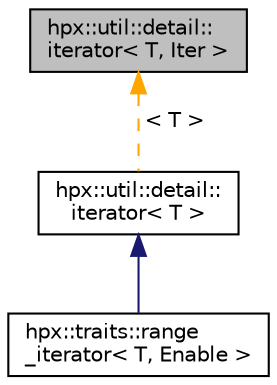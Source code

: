 digraph "hpx::util::detail::iterator&lt; T, Iter &gt;"
{
  edge [fontname="Helvetica",fontsize="10",labelfontname="Helvetica",labelfontsize="10"];
  node [fontname="Helvetica",fontsize="10",shape=record];
  Node0 [label="hpx::util::detail::\literator\< T, Iter \>",height=0.2,width=0.4,color="black", fillcolor="grey75", style="filled", fontcolor="black"];
  Node0 -> Node1 [dir="back",color="orange",fontsize="10",style="dashed",label=" \< T \>" ,fontname="Helvetica"];
  Node1 [label="hpx::util::detail::\literator\< T \>",height=0.2,width=0.4,color="black", fillcolor="white", style="filled",URL="$db/d17/structhpx_1_1util_1_1detail_1_1iterator.html"];
  Node1 -> Node2 [dir="back",color="midnightblue",fontsize="10",style="solid",fontname="Helvetica"];
  Node2 [label="hpx::traits::range\l_iterator\< T, Enable \>",height=0.2,width=0.4,color="black", fillcolor="white", style="filled",URL="$df/de9/structhpx_1_1traits_1_1range__iterator.html"];
}
